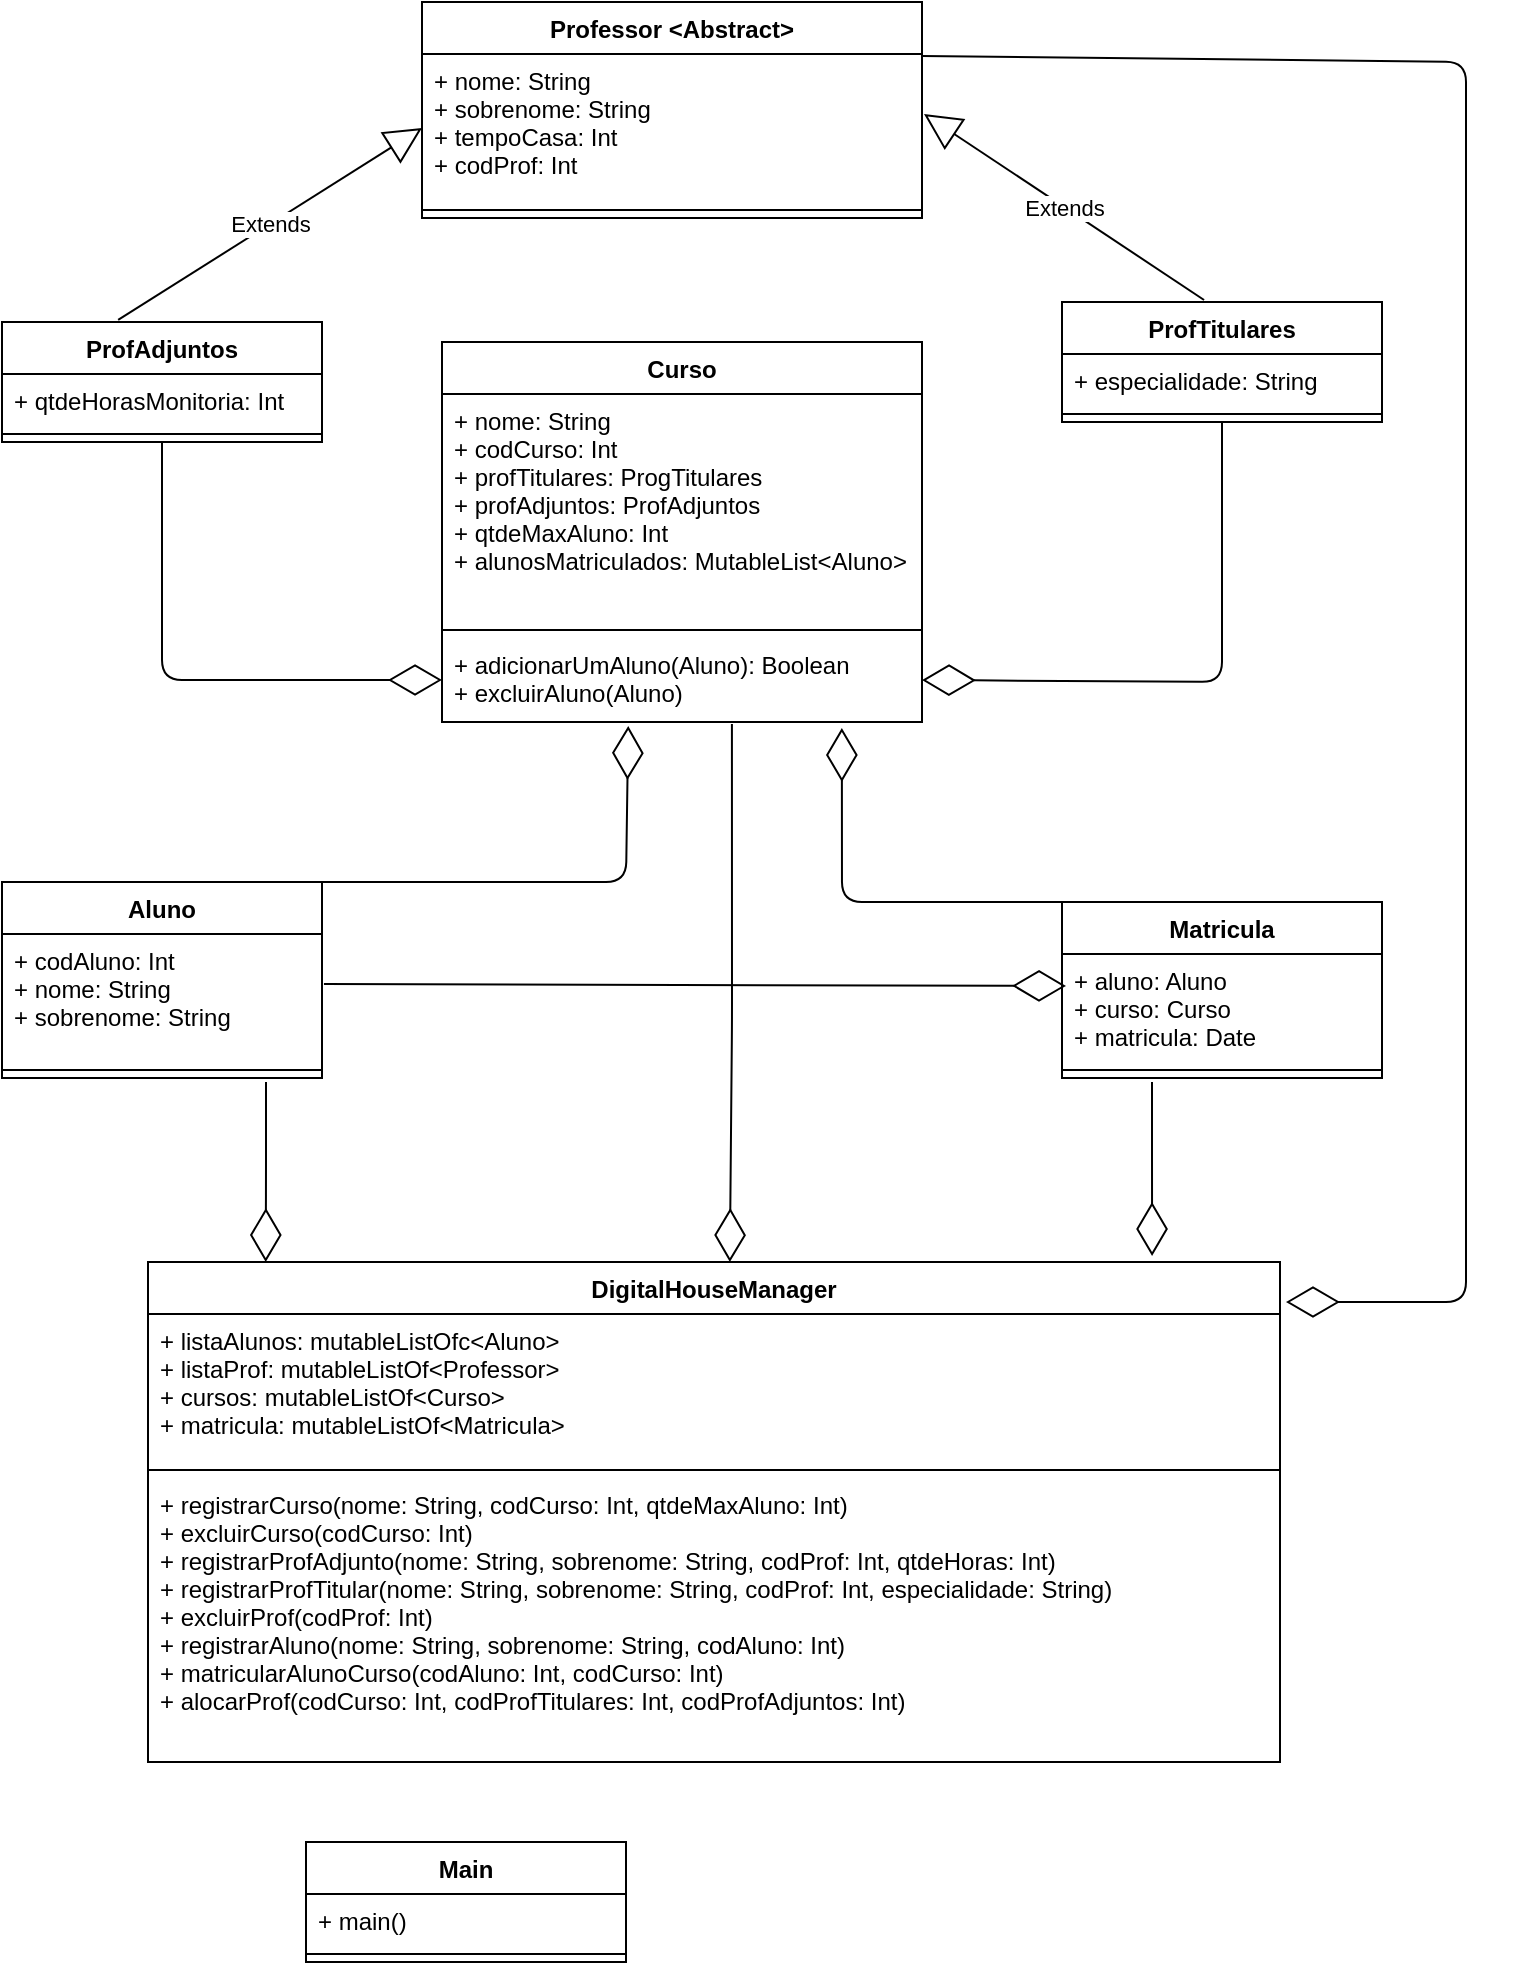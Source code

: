 <mxfile version="13.7.7" type="device"><diagram id="s3xly9hcNgG42p9b1STV" name="Page-1"><mxGraphModel dx="1422" dy="804" grid="1" gridSize="10" guides="1" tooltips="1" connect="1" arrows="1" fold="1" page="1" pageScale="1" pageWidth="827" pageHeight="1169" math="0" shadow="0"><root><mxCell id="0"/><mxCell id="1" parent="0"/><mxCell id="zjje2IX0lGydLphXbqL1-1" value="Extends" style="endArrow=block;endSize=16;endFill=0;html=1;entryX=1.004;entryY=0.405;entryDx=0;entryDy=0;entryPerimeter=0;exitX=0.444;exitY=-0.017;exitDx=0;exitDy=0;exitPerimeter=0;" edge="1" parent="1" source="KKxmsRuv8PB27dXbLfJD-9" target="KKxmsRuv8PB27dXbLfJD-6"><mxGeometry width="160" relative="1" as="geometry"><mxPoint x="328" y="370" as="sourcePoint"/><mxPoint x="488" y="370" as="targetPoint"/></mxGeometry></mxCell><mxCell id="zjje2IX0lGydLphXbqL1-2" value="Extends" style="endArrow=block;endSize=16;endFill=0;html=1;entryX=0;entryY=0.5;entryDx=0;entryDy=0;exitX=0.363;exitY=-0.017;exitDx=0;exitDy=0;exitPerimeter=0;" edge="1" parent="1" source="KKxmsRuv8PB27dXbLfJD-13" target="KKxmsRuv8PB27dXbLfJD-6"><mxGeometry width="160" relative="1" as="geometry"><mxPoint x="328" y="370" as="sourcePoint"/><mxPoint x="488" y="370" as="targetPoint"/></mxGeometry></mxCell><mxCell id="zjje2IX0lGydLphXbqL1-3" value="" style="endArrow=diamondThin;endFill=0;endSize=24;html=1;exitX=0.5;exitY=1;exitDx=0;exitDy=0;entryX=0;entryY=0.5;entryDx=0;entryDy=0;" edge="1" parent="1" source="KKxmsRuv8PB27dXbLfJD-13" target="KKxmsRuv8PB27dXbLfJD-24"><mxGeometry width="160" relative="1" as="geometry"><mxPoint x="328" y="200" as="sourcePoint"/><mxPoint x="488" y="200" as="targetPoint"/><Array as="points"><mxPoint x="138" y="449"/></Array></mxGeometry></mxCell><mxCell id="zjje2IX0lGydLphXbqL1-4" value="" style="endArrow=diamondThin;endFill=0;endSize=24;html=1;exitX=0.5;exitY=1;exitDx=0;exitDy=0;entryX=1;entryY=0.5;entryDx=0;entryDy=0;" edge="1" parent="1" source="KKxmsRuv8PB27dXbLfJD-9" target="KKxmsRuv8PB27dXbLfJD-24"><mxGeometry width="160" relative="1" as="geometry"><mxPoint x="148" y="340" as="sourcePoint"/><mxPoint x="288" y="459" as="targetPoint"/><Array as="points"><mxPoint x="668" y="450"/></Array></mxGeometry></mxCell><mxCell id="KKxmsRuv8PB27dXbLfJD-5" value="Professor &lt;Abstract&gt;&#10;" style="swimlane;fontStyle=1;align=center;verticalAlign=top;childLayout=stackLayout;horizontal=1;startSize=26;horizontalStack=0;resizeParent=1;resizeParentMax=0;resizeLast=0;collapsible=1;marginBottom=0;" parent="1" vertex="1"><mxGeometry x="268" y="110" width="250" height="108" as="geometry"><mxRectangle x="320" y="330" width="100" height="60" as="alternateBounds"/></mxGeometry></mxCell><mxCell id="KKxmsRuv8PB27dXbLfJD-6" value="+ nome: String&#10;+ sobrenome: String&#10;+ tempoCasa: Int&#10;+ codProf: Int" style="text;strokeColor=none;fillColor=none;align=left;verticalAlign=top;spacingLeft=4;spacingRight=4;overflow=hidden;rotatable=0;points=[[0,0.5],[1,0.5]];portConstraint=eastwest;" parent="KKxmsRuv8PB27dXbLfJD-5" vertex="1"><mxGeometry y="26" width="250" height="74" as="geometry"/></mxCell><mxCell id="KKxmsRuv8PB27dXbLfJD-7" value="" style="line;strokeWidth=1;fillColor=none;align=left;verticalAlign=middle;spacingTop=-1;spacingLeft=3;spacingRight=3;rotatable=0;labelPosition=right;points=[];portConstraint=eastwest;" parent="KKxmsRuv8PB27dXbLfJD-5" vertex="1"><mxGeometry y="100" width="250" height="8" as="geometry"/></mxCell><mxCell id="KKxmsRuv8PB27dXbLfJD-13" value="ProfAdjuntos" style="swimlane;fontStyle=1;align=center;verticalAlign=top;childLayout=stackLayout;horizontal=1;startSize=26;horizontalStack=0;resizeParent=1;resizeParentMax=0;resizeLast=0;collapsible=1;marginBottom=0;" parent="1" vertex="1"><mxGeometry x="58" y="270" width="160" height="60" as="geometry"/></mxCell><mxCell id="KKxmsRuv8PB27dXbLfJD-14" value="+ qtdeHorasMonitoria: Int" style="text;strokeColor=none;fillColor=none;align=left;verticalAlign=top;spacingLeft=4;spacingRight=4;overflow=hidden;rotatable=0;points=[[0,0.5],[1,0.5]];portConstraint=eastwest;" parent="KKxmsRuv8PB27dXbLfJD-13" vertex="1"><mxGeometry y="26" width="160" height="26" as="geometry"/></mxCell><mxCell id="KKxmsRuv8PB27dXbLfJD-15" value="" style="line;strokeWidth=1;fillColor=none;align=left;verticalAlign=middle;spacingTop=-1;spacingLeft=3;spacingRight=3;rotatable=0;labelPosition=right;points=[];portConstraint=eastwest;" parent="KKxmsRuv8PB27dXbLfJD-13" vertex="1"><mxGeometry y="52" width="160" height="8" as="geometry"/></mxCell><mxCell id="KKxmsRuv8PB27dXbLfJD-9" value="ProfTitulares" style="swimlane;fontStyle=1;align=center;verticalAlign=top;childLayout=stackLayout;horizontal=1;startSize=26;horizontalStack=0;resizeParent=1;resizeParentMax=0;resizeLast=0;collapsible=1;marginBottom=0;" parent="1" vertex="1"><mxGeometry x="588" y="260" width="160" height="60" as="geometry"/></mxCell><mxCell id="KKxmsRuv8PB27dXbLfJD-10" value="+ especialidade: String" style="text;strokeColor=none;fillColor=none;align=left;verticalAlign=top;spacingLeft=4;spacingRight=4;overflow=hidden;rotatable=0;points=[[0,0.5],[1,0.5]];portConstraint=eastwest;" parent="KKxmsRuv8PB27dXbLfJD-9" vertex="1"><mxGeometry y="26" width="160" height="26" as="geometry"/></mxCell><mxCell id="KKxmsRuv8PB27dXbLfJD-11" value="" style="line;strokeWidth=1;fillColor=none;align=left;verticalAlign=middle;spacingTop=-1;spacingLeft=3;spacingRight=3;rotatable=0;labelPosition=right;points=[];portConstraint=eastwest;" parent="KKxmsRuv8PB27dXbLfJD-9" vertex="1"><mxGeometry y="52" width="160" height="8" as="geometry"/></mxCell><mxCell id="KKxmsRuv8PB27dXbLfJD-21" value="Curso" style="swimlane;fontStyle=1;align=center;verticalAlign=top;childLayout=stackLayout;horizontal=1;startSize=26;horizontalStack=0;resizeParent=1;resizeParentMax=0;resizeLast=0;collapsible=1;marginBottom=0;" parent="1" vertex="1"><mxGeometry x="278" y="280" width="240" height="190" as="geometry"/></mxCell><mxCell id="KKxmsRuv8PB27dXbLfJD-22" value="+ nome: String&#10;+ codCurso: Int&#10;+ profTitulares: ProgTitulares&#10;+ profAdjuntos: ProfAdjuntos&#10;+ qtdeMaxAluno: Int&#10;+ alunosMatriculados: MutableList&lt;Aluno&gt;" style="text;strokeColor=none;fillColor=none;align=left;verticalAlign=top;spacingLeft=4;spacingRight=4;overflow=hidden;rotatable=0;points=[[0,0.5],[1,0.5]];portConstraint=eastwest;" parent="KKxmsRuv8PB27dXbLfJD-21" vertex="1"><mxGeometry y="26" width="240" height="114" as="geometry"/></mxCell><mxCell id="KKxmsRuv8PB27dXbLfJD-23" value="" style="line;strokeWidth=1;fillColor=none;align=left;verticalAlign=middle;spacingTop=-1;spacingLeft=3;spacingRight=3;rotatable=0;labelPosition=right;points=[];portConstraint=eastwest;" parent="KKxmsRuv8PB27dXbLfJD-21" vertex="1"><mxGeometry y="140" width="240" height="8" as="geometry"/></mxCell><mxCell id="KKxmsRuv8PB27dXbLfJD-24" value="+ adicionarUmAluno(Aluno): Boolean&#10;+ excluirAluno(Aluno)" style="text;strokeColor=none;fillColor=none;align=left;verticalAlign=top;spacingLeft=4;spacingRight=4;overflow=hidden;rotatable=0;points=[[0,0.5],[1,0.5]];portConstraint=eastwest;" parent="KKxmsRuv8PB27dXbLfJD-21" vertex="1"><mxGeometry y="148" width="240" height="42" as="geometry"/></mxCell><mxCell id="KKxmsRuv8PB27dXbLfJD-25" value="Aluno" style="swimlane;fontStyle=1;align=center;verticalAlign=top;childLayout=stackLayout;horizontal=1;startSize=26;horizontalStack=0;resizeParent=1;resizeParentMax=0;resizeLast=0;collapsible=1;marginBottom=0;" parent="1" vertex="1"><mxGeometry x="58" y="550" width="160" height="98" as="geometry"/></mxCell><mxCell id="KKxmsRuv8PB27dXbLfJD-26" value="+ codAluno: Int&#10;+ nome: String&#10;+ sobrenome: String" style="text;strokeColor=none;fillColor=none;align=left;verticalAlign=top;spacingLeft=4;spacingRight=4;overflow=hidden;rotatable=0;points=[[0,0.5],[1,0.5]];portConstraint=eastwest;" parent="KKxmsRuv8PB27dXbLfJD-25" vertex="1"><mxGeometry y="26" width="160" height="64" as="geometry"/></mxCell><mxCell id="KKxmsRuv8PB27dXbLfJD-27" value="" style="line;strokeWidth=1;fillColor=none;align=left;verticalAlign=middle;spacingTop=-1;spacingLeft=3;spacingRight=3;rotatable=0;labelPosition=right;points=[];portConstraint=eastwest;" parent="KKxmsRuv8PB27dXbLfJD-25" vertex="1"><mxGeometry y="90" width="160" height="8" as="geometry"/></mxCell><mxCell id="zjje2IX0lGydLphXbqL1-5" value="" style="endArrow=diamondThin;endFill=0;endSize=24;html=1;exitX=0.5;exitY=1;exitDx=0;exitDy=0;entryX=0.388;entryY=1.048;entryDx=0;entryDy=0;entryPerimeter=0;" edge="1" parent="1" target="KKxmsRuv8PB27dXbLfJD-24"><mxGeometry width="160" relative="1" as="geometry"><mxPoint x="160" y="550" as="sourcePoint"/><mxPoint x="300" y="669" as="targetPoint"/><Array as="points"><mxPoint x="370" y="550"/></Array></mxGeometry></mxCell><mxCell id="zjje2IX0lGydLphXbqL1-6" value="" style="endArrow=diamondThin;endFill=0;endSize=24;html=1;exitX=1.006;exitY=0.391;exitDx=0;exitDy=0;exitPerimeter=0;" edge="1" parent="1" source="KKxmsRuv8PB27dXbLfJD-26"><mxGeometry width="160" relative="1" as="geometry"><mxPoint x="170" y="560" as="sourcePoint"/><mxPoint x="590" y="602" as="targetPoint"/><Array as="points"/></mxGeometry></mxCell><mxCell id="zjje2IX0lGydLphXbqL1-7" value="" style="endArrow=diamondThin;endFill=0;endSize=24;html=1;entryX=0.833;entryY=1.071;entryDx=0;entryDy=0;entryPerimeter=0;exitX=0.5;exitY=0;exitDx=0;exitDy=0;" edge="1" parent="1" source="KKxmsRuv8PB27dXbLfJD-17" target="KKxmsRuv8PB27dXbLfJD-24"><mxGeometry width="160" relative="1" as="geometry"><mxPoint x="668" y="550" as="sourcePoint"/><mxPoint x="320" y="689" as="targetPoint"/><Array as="points"><mxPoint x="478" y="560"/></Array></mxGeometry></mxCell><mxCell id="KKxmsRuv8PB27dXbLfJD-17" value="Matricula" style="swimlane;fontStyle=1;align=center;verticalAlign=top;childLayout=stackLayout;horizontal=1;startSize=26;horizontalStack=0;resizeParent=1;resizeParentMax=0;resizeLast=0;collapsible=1;marginBottom=0;" parent="1" vertex="1"><mxGeometry x="588" y="560" width="160" height="88" as="geometry"/></mxCell><mxCell id="KKxmsRuv8PB27dXbLfJD-18" value="+ aluno: Aluno&#10;+ curso: Curso&#10;+ matricula: Date" style="text;strokeColor=none;fillColor=none;align=left;verticalAlign=top;spacingLeft=4;spacingRight=4;overflow=hidden;rotatable=0;points=[[0,0.5],[1,0.5]];portConstraint=eastwest;" parent="KKxmsRuv8PB27dXbLfJD-17" vertex="1"><mxGeometry y="26" width="160" height="54" as="geometry"/></mxCell><mxCell id="KKxmsRuv8PB27dXbLfJD-19" value="" style="line;strokeWidth=1;fillColor=none;align=left;verticalAlign=middle;spacingTop=-1;spacingLeft=3;spacingRight=3;rotatable=0;labelPosition=right;points=[];portConstraint=eastwest;" parent="KKxmsRuv8PB27dXbLfJD-17" vertex="1"><mxGeometry y="80" width="160" height="8" as="geometry"/></mxCell><mxCell id="KKxmsRuv8PB27dXbLfJD-1" value="DigitalHouseManager" style="swimlane;fontStyle=1;align=center;verticalAlign=top;childLayout=stackLayout;horizontal=1;startSize=26;horizontalStack=0;resizeParent=1;resizeParentMax=0;resizeLast=0;collapsible=1;marginBottom=0;" parent="1" vertex="1"><mxGeometry x="131" y="740" width="566" height="250" as="geometry"/></mxCell><mxCell id="KKxmsRuv8PB27dXbLfJD-2" value="+ listaAlunos: mutableListOfc&lt;Aluno&gt;&#10;+ listaProf: mutableListOf&lt;Professor&gt;&#10;+ cursos: mutableListOf&lt;Curso&gt;&#10;+ matricula: mutableListOf&lt;Matricula&gt;" style="text;strokeColor=none;fillColor=none;align=left;verticalAlign=top;spacingLeft=4;spacingRight=4;overflow=hidden;rotatable=0;points=[[0,0.5],[1,0.5]];portConstraint=eastwest;" parent="KKxmsRuv8PB27dXbLfJD-1" vertex="1"><mxGeometry y="26" width="566" height="74" as="geometry"/></mxCell><mxCell id="KKxmsRuv8PB27dXbLfJD-3" value="" style="line;strokeWidth=1;fillColor=none;align=left;verticalAlign=middle;spacingTop=-1;spacingLeft=3;spacingRight=3;rotatable=0;labelPosition=right;points=[];portConstraint=eastwest;" parent="KKxmsRuv8PB27dXbLfJD-1" vertex="1"><mxGeometry y="100" width="566" height="8" as="geometry"/></mxCell><mxCell id="KKxmsRuv8PB27dXbLfJD-4" value="+ registrarCurso(nome: String, codCurso: Int, qtdeMaxAluno: Int)&#10;+ excluirCurso(codCurso: Int)&#10;+ registrarProfAdjunto(nome: String, sobrenome: String, codProf: Int, qtdeHoras: Int)&#10;+ registrarProfTitular(nome: String, sobrenome: String, codProf: Int, especialidade: String)&#10;+ excluirProf(codProf: Int)&#10;+ registrarAluno(nome: String, sobrenome: String, codAluno: Int)&#10;+ matricularAlunoCurso(codAluno: Int, codCurso: Int)&#10;+ alocarProf(codCurso: Int, codProfTitulares: Int, codProfAdjuntos: Int)" style="text;strokeColor=none;fillColor=none;align=left;verticalAlign=top;spacingLeft=4;spacingRight=4;overflow=hidden;rotatable=0;points=[[0,0.5],[1,0.5]];portConstraint=eastwest;" parent="KKxmsRuv8PB27dXbLfJD-1" vertex="1"><mxGeometry y="108" width="566" height="142" as="geometry"/></mxCell><mxCell id="zjje2IX0lGydLphXbqL1-8" value="" style="endArrow=diamondThin;endFill=0;endSize=24;html=1;entryX=0.104;entryY=0;entryDx=0;entryDy=0;entryPerimeter=0;" edge="1" parent="1" target="KKxmsRuv8PB27dXbLfJD-1"><mxGeometry width="160" relative="1" as="geometry"><mxPoint x="190" y="650" as="sourcePoint"/><mxPoint x="330" y="699" as="targetPoint"/><Array as="points"><mxPoint x="190" y="699"/></Array></mxGeometry></mxCell><mxCell id="zjje2IX0lGydLphXbqL1-9" value="" style="endArrow=diamondThin;endFill=0;endSize=24;html=1;entryX=0.887;entryY=-0.012;entryDx=0;entryDy=0;entryPerimeter=0;" edge="1" parent="1" target="KKxmsRuv8PB27dXbLfJD-1"><mxGeometry width="160" relative="1" as="geometry"><mxPoint x="633" y="650" as="sourcePoint"/><mxPoint x="340" y="709" as="targetPoint"/><Array as="points"><mxPoint x="633" y="680"/></Array></mxGeometry></mxCell><mxCell id="zjje2IX0lGydLphXbqL1-10" value="" style="endArrow=diamondThin;endFill=0;endSize=24;html=1;exitX=1;exitY=0.25;exitDx=0;exitDy=0;" edge="1" parent="1" source="KKxmsRuv8PB27dXbLfJD-5"><mxGeometry width="160" relative="1" as="geometry"><mxPoint x="210" y="600" as="sourcePoint"/><mxPoint x="700" y="760" as="targetPoint"/><Array as="points"><mxPoint x="790" y="140"/><mxPoint x="790" y="760"/></Array></mxGeometry></mxCell><mxCell id="zjje2IX0lGydLphXbqL1-11" value="" style="endArrow=diamondThin;endFill=0;endSize=24;html=1;exitX=0.604;exitY=1.024;exitDx=0;exitDy=0;exitPerimeter=0;entryX=0.514;entryY=0;entryDx=0;entryDy=0;entryPerimeter=0;" edge="1" parent="1" source="KKxmsRuv8PB27dXbLfJD-24" target="KKxmsRuv8PB27dXbLfJD-1"><mxGeometry width="160" relative="1" as="geometry"><mxPoint x="220" y="610" as="sourcePoint"/><mxPoint x="425" y="737" as="targetPoint"/><Array as="points"><mxPoint x="423" y="620"/></Array></mxGeometry></mxCell><mxCell id="zjje2IX0lGydLphXbqL1-12" value="Main" style="swimlane;fontStyle=1;align=center;verticalAlign=top;childLayout=stackLayout;horizontal=1;startSize=26;horizontalStack=0;resizeParent=1;resizeParentMax=0;resizeLast=0;collapsible=1;marginBottom=0;" vertex="1" parent="1"><mxGeometry x="210" y="1030" width="160" height="60" as="geometry"/></mxCell><mxCell id="zjje2IX0lGydLphXbqL1-13" value="+ main()" style="text;strokeColor=none;fillColor=none;align=left;verticalAlign=top;spacingLeft=4;spacingRight=4;overflow=hidden;rotatable=0;points=[[0,0.5],[1,0.5]];portConstraint=eastwest;" vertex="1" parent="zjje2IX0lGydLphXbqL1-12"><mxGeometry y="26" width="160" height="26" as="geometry"/></mxCell><mxCell id="zjje2IX0lGydLphXbqL1-14" value="" style="line;strokeWidth=1;fillColor=none;align=left;verticalAlign=middle;spacingTop=-1;spacingLeft=3;spacingRight=3;rotatable=0;labelPosition=right;points=[];portConstraint=eastwest;" vertex="1" parent="zjje2IX0lGydLphXbqL1-12"><mxGeometry y="52" width="160" height="8" as="geometry"/></mxCell></root></mxGraphModel></diagram></mxfile>